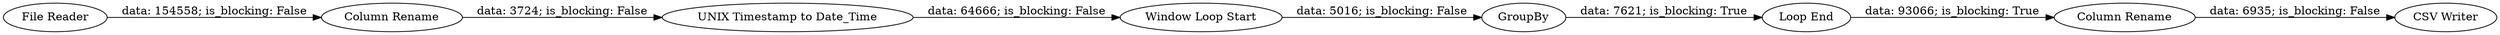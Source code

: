 digraph {
	"1426872556366273552_6" [label="Column Rename"]
	"1426872556366273552_10" [label="Column Rename"]
	"1426872556366273552_7" [label="UNIX Timestamp to Date_Time"]
	"1426872556366273552_11" [label="CSV Writer"]
	"1426872556366273552_5" [label="Loop End"]
	"1426872556366273552_4" [label="File Reader"]
	"1426872556366273552_8" [label="Window Loop Start"]
	"1426872556366273552_9" [label=GroupBy]
	"1426872556366273552_9" -> "1426872556366273552_5" [label="data: 7621; is_blocking: True"]
	"1426872556366273552_7" -> "1426872556366273552_8" [label="data: 64666; is_blocking: False"]
	"1426872556366273552_6" -> "1426872556366273552_7" [label="data: 3724; is_blocking: False"]
	"1426872556366273552_4" -> "1426872556366273552_6" [label="data: 154558; is_blocking: False"]
	"1426872556366273552_10" -> "1426872556366273552_11" [label="data: 6935; is_blocking: False"]
	"1426872556366273552_8" -> "1426872556366273552_9" [label="data: 5016; is_blocking: False"]
	"1426872556366273552_5" -> "1426872556366273552_10" [label="data: 93066; is_blocking: True"]
	rankdir=LR
}
